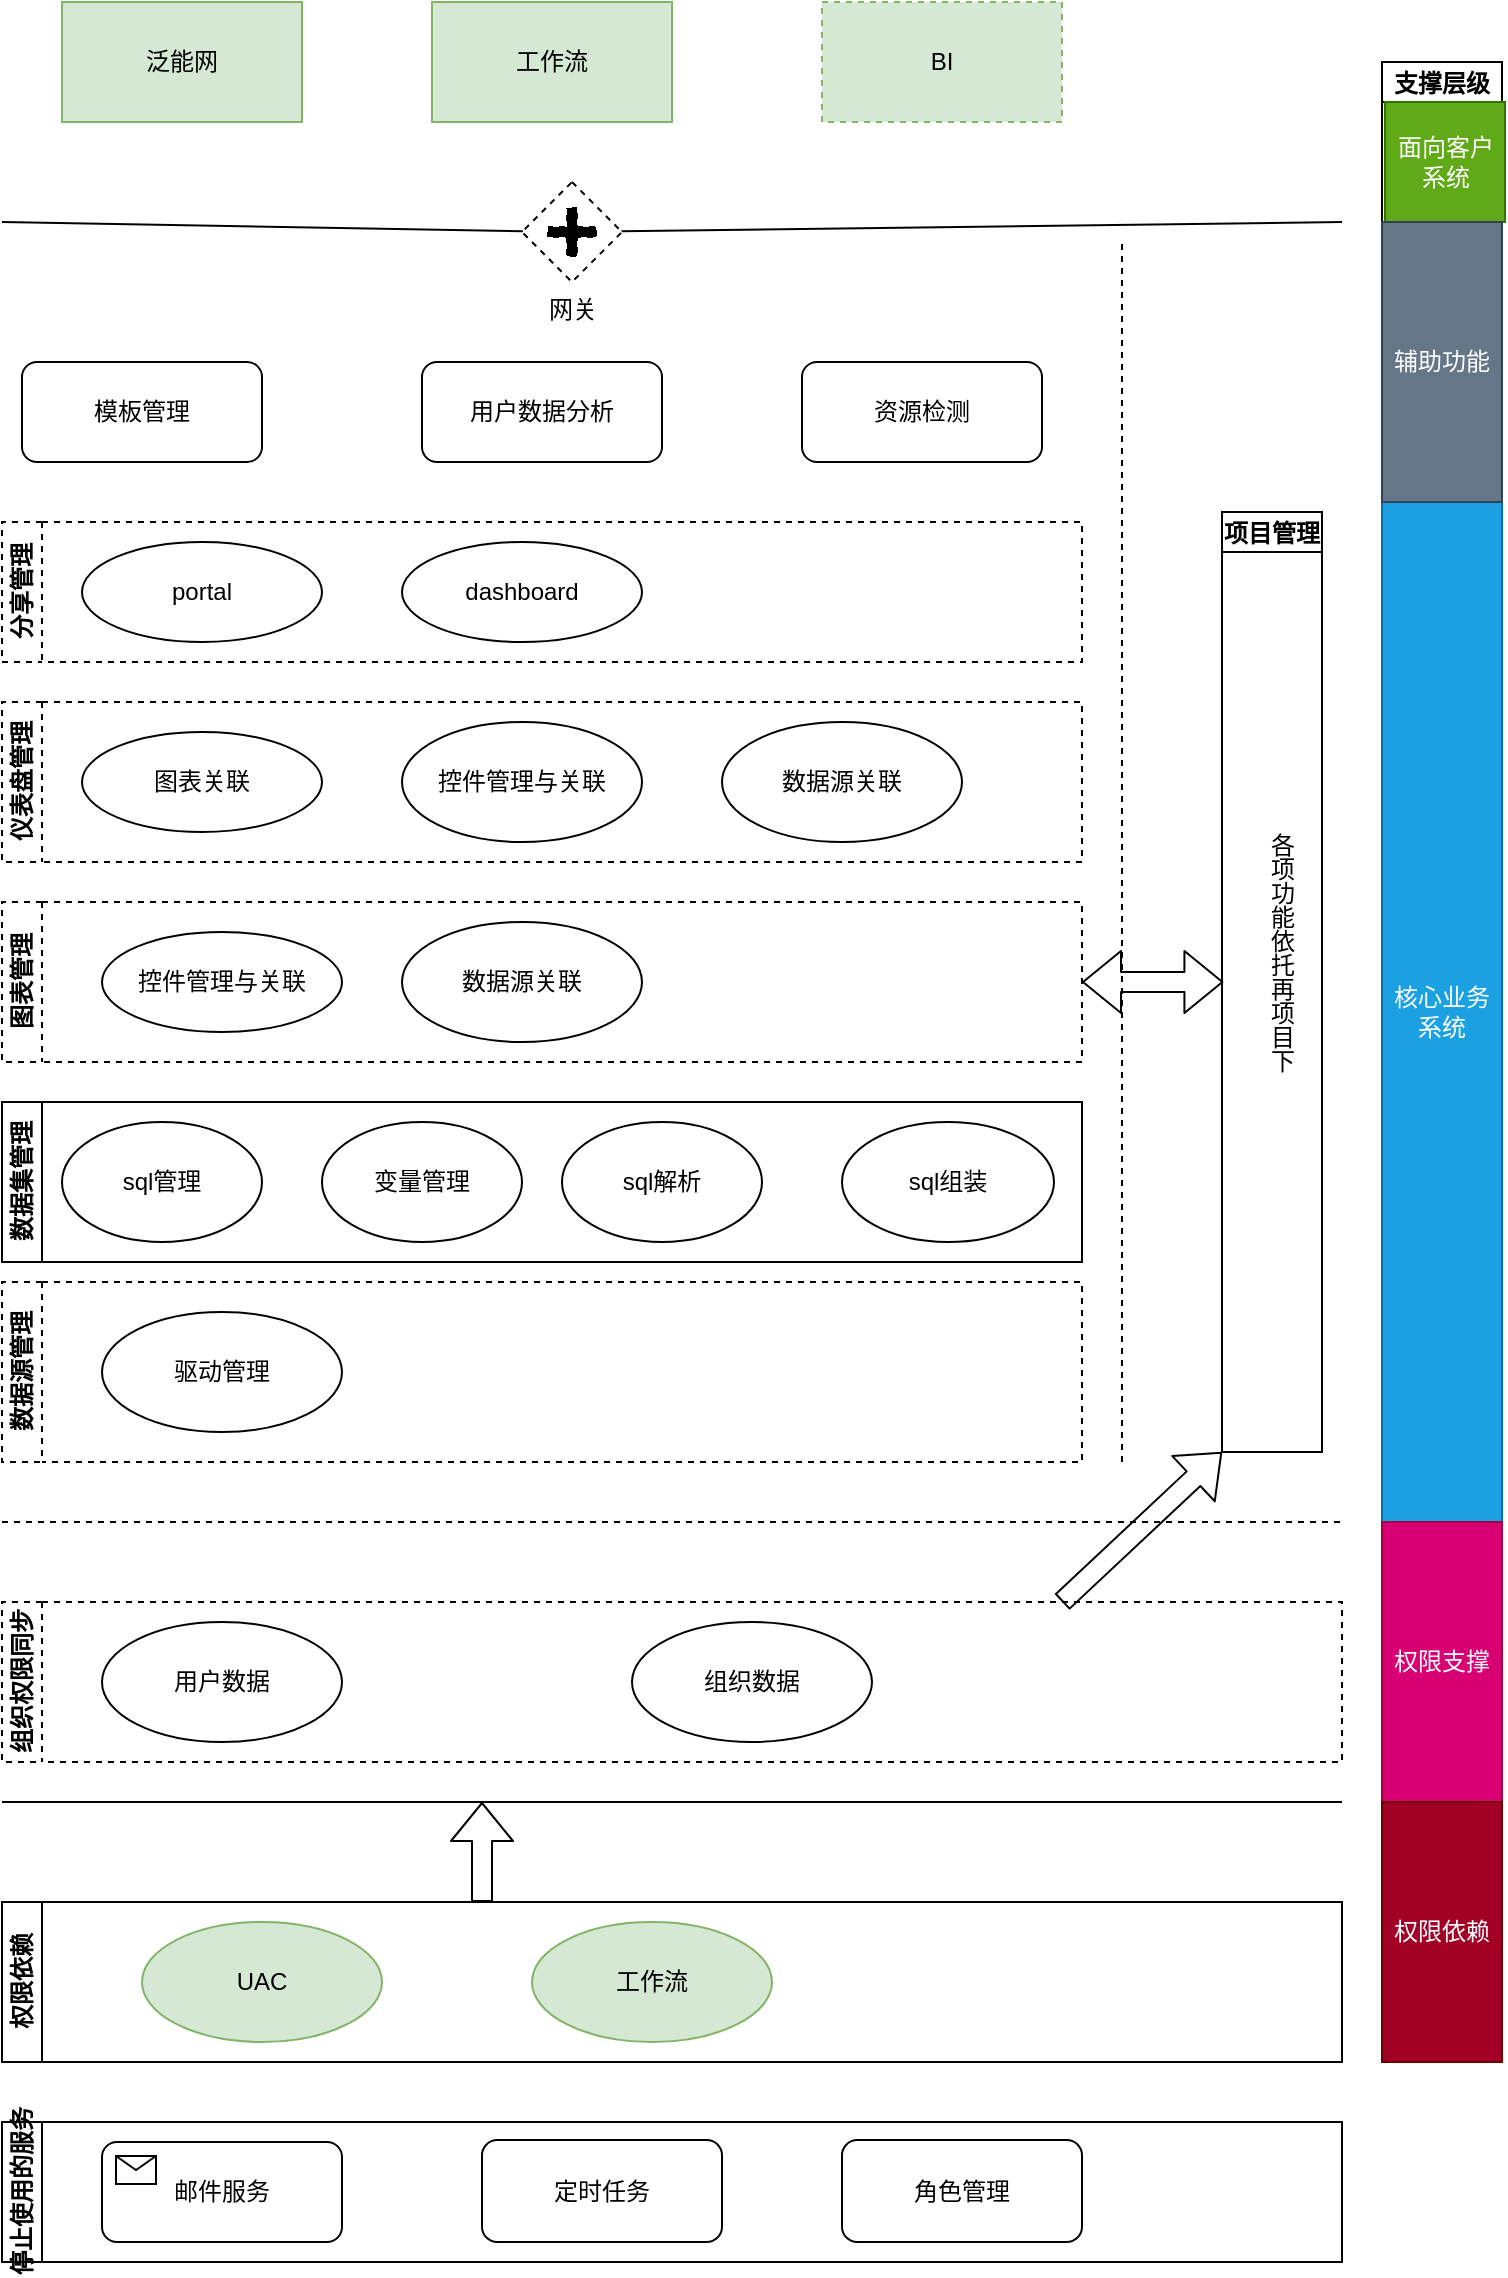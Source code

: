 <mxfile version="13.4.2" type="github">
  <diagram id="VRoh0UXYiEeOkxYNbbDx" name="第 1 页">
    <mxGraphModel dx="1038" dy="531" grid="1" gridSize="10" guides="1" tooltips="1" connect="1" arrows="1" fold="1" page="1" pageScale="1" pageWidth="827" pageHeight="1169" math="0" shadow="0">
      <root>
        <mxCell id="0" />
        <mxCell id="1" parent="0" />
        <mxCell id="_Mkl3R4aK3wOXtRPFUWE-1" value="" style="endArrow=none;html=1;" edge="1" parent="1" source="_Mkl3R4aK3wOXtRPFUWE-11">
          <mxGeometry width="50" height="50" relative="1" as="geometry">
            <mxPoint x="10" y="120" as="sourcePoint" />
            <mxPoint x="680" y="120" as="targetPoint" />
          </mxGeometry>
        </mxCell>
        <mxCell id="_Mkl3R4aK3wOXtRPFUWE-2" value="泛能网" style="rounded=0;whiteSpace=wrap;html=1;fillColor=#d5e8d4;strokeColor=#82b366;" vertex="1" parent="1">
          <mxGeometry x="40" y="10" width="120" height="60" as="geometry" />
        </mxCell>
        <mxCell id="_Mkl3R4aK3wOXtRPFUWE-3" value="工作流" style="rounded=0;whiteSpace=wrap;html=1;fillColor=#d5e8d4;strokeColor=#82b366;" vertex="1" parent="1">
          <mxGeometry x="225" y="10" width="120" height="60" as="geometry" />
        </mxCell>
        <mxCell id="_Mkl3R4aK3wOXtRPFUWE-4" value="BI" style="rounded=0;whiteSpace=wrap;html=1;dashed=1;fillColor=#d5e8d4;strokeColor=#82b366;" vertex="1" parent="1">
          <mxGeometry x="420" y="10" width="120" height="60" as="geometry" />
        </mxCell>
        <mxCell id="_Mkl3R4aK3wOXtRPFUWE-5" value="" style="endArrow=none;dashed=1;html=1;" edge="1" parent="1">
          <mxGeometry width="50" height="50" relative="1" as="geometry">
            <mxPoint x="570" y="740" as="sourcePoint" />
            <mxPoint x="570" y="130" as="targetPoint" />
          </mxGeometry>
        </mxCell>
        <mxCell id="_Mkl3R4aK3wOXtRPFUWE-15" value="分享管理" style="swimlane;html=1;horizontal=0;startSize=20;dashed=1;" vertex="1" parent="1">
          <mxGeometry x="10" y="270" width="540" height="70" as="geometry" />
        </mxCell>
        <mxCell id="_Mkl3R4aK3wOXtRPFUWE-17" value="portal" style="ellipse;whiteSpace=wrap;html=1;" vertex="1" parent="_Mkl3R4aK3wOXtRPFUWE-15">
          <mxGeometry x="40" y="10" width="120" height="50" as="geometry" />
        </mxCell>
        <mxCell id="_Mkl3R4aK3wOXtRPFUWE-18" value="dashboard" style="ellipse;whiteSpace=wrap;html=1;" vertex="1" parent="_Mkl3R4aK3wOXtRPFUWE-15">
          <mxGeometry x="200" y="10" width="120" height="50" as="geometry" />
        </mxCell>
        <mxCell id="_Mkl3R4aK3wOXtRPFUWE-19" value="仪表盘管理" style="swimlane;html=1;horizontal=0;startSize=20;dashed=1;" vertex="1" parent="1">
          <mxGeometry x="10" y="360" width="540" height="80" as="geometry" />
        </mxCell>
        <mxCell id="_Mkl3R4aK3wOXtRPFUWE-20" value="图表关联" style="ellipse;whiteSpace=wrap;html=1;" vertex="1" parent="_Mkl3R4aK3wOXtRPFUWE-19">
          <mxGeometry x="40" y="15" width="120" height="50" as="geometry" />
        </mxCell>
        <mxCell id="_Mkl3R4aK3wOXtRPFUWE-21" value="控件管理与关联" style="ellipse;whiteSpace=wrap;html=1;" vertex="1" parent="_Mkl3R4aK3wOXtRPFUWE-19">
          <mxGeometry x="200" y="10" width="120" height="60" as="geometry" />
        </mxCell>
        <mxCell id="_Mkl3R4aK3wOXtRPFUWE-22" value="数据源关联" style="ellipse;whiteSpace=wrap;html=1;" vertex="1" parent="_Mkl3R4aK3wOXtRPFUWE-19">
          <mxGeometry x="360" y="10" width="120" height="60" as="geometry" />
        </mxCell>
        <mxCell id="_Mkl3R4aK3wOXtRPFUWE-25" value="图表管理" style="swimlane;html=1;horizontal=0;startSize=20;dashed=1;" vertex="1" parent="1">
          <mxGeometry x="10" y="460" width="540" height="80" as="geometry" />
        </mxCell>
        <mxCell id="_Mkl3R4aK3wOXtRPFUWE-26" value="控件管理与关联" style="ellipse;whiteSpace=wrap;html=1;" vertex="1" parent="_Mkl3R4aK3wOXtRPFUWE-25">
          <mxGeometry x="50" y="15" width="120" height="50" as="geometry" />
        </mxCell>
        <mxCell id="_Mkl3R4aK3wOXtRPFUWE-27" value="数据源关联" style="ellipse;whiteSpace=wrap;html=1;" vertex="1" parent="_Mkl3R4aK3wOXtRPFUWE-25">
          <mxGeometry x="200" y="10" width="120" height="60" as="geometry" />
        </mxCell>
        <mxCell id="_Mkl3R4aK3wOXtRPFUWE-28" value="数据源管理" style="swimlane;html=1;horizontal=0;startSize=20;dashed=1;" vertex="1" parent="1">
          <mxGeometry x="10" y="650" width="540" height="90" as="geometry" />
        </mxCell>
        <mxCell id="_Mkl3R4aK3wOXtRPFUWE-29" value="驱动管理" style="ellipse;whiteSpace=wrap;html=1;" vertex="1" parent="_Mkl3R4aK3wOXtRPFUWE-28">
          <mxGeometry x="50" y="15" width="120" height="60" as="geometry" />
        </mxCell>
        <mxCell id="_Mkl3R4aK3wOXtRPFUWE-31" value="数据集管理" style="swimlane;html=1;horizontal=0;startSize=20;" vertex="1" parent="1">
          <mxGeometry x="10" y="560" width="540" height="80" as="geometry" />
        </mxCell>
        <mxCell id="_Mkl3R4aK3wOXtRPFUWE-32" value="sql管理" style="ellipse;whiteSpace=wrap;html=1;" vertex="1" parent="_Mkl3R4aK3wOXtRPFUWE-31">
          <mxGeometry x="30" y="10" width="100" height="60" as="geometry" />
        </mxCell>
        <mxCell id="_Mkl3R4aK3wOXtRPFUWE-33" value="变量管理" style="ellipse;whiteSpace=wrap;html=1;" vertex="1" parent="_Mkl3R4aK3wOXtRPFUWE-31">
          <mxGeometry x="160" y="10" width="100" height="60" as="geometry" />
        </mxCell>
        <mxCell id="_Mkl3R4aK3wOXtRPFUWE-34" value="sql解析" style="ellipse;whiteSpace=wrap;html=1;" vertex="1" parent="_Mkl3R4aK3wOXtRPFUWE-31">
          <mxGeometry x="280" y="10" width="100" height="60" as="geometry" />
        </mxCell>
        <mxCell id="_Mkl3R4aK3wOXtRPFUWE-35" value="sql组装" style="ellipse;whiteSpace=wrap;html=1;" vertex="1" parent="_Mkl3R4aK3wOXtRPFUWE-31">
          <mxGeometry x="420" y="10" width="106" height="60" as="geometry" />
        </mxCell>
        <mxCell id="_Mkl3R4aK3wOXtRPFUWE-37" value="项目管理" style="swimlane;startSize=20;" vertex="1" parent="1">
          <mxGeometry x="620" y="265" width="50" height="470" as="geometry" />
        </mxCell>
        <mxCell id="_Mkl3R4aK3wOXtRPFUWE-64" value="&lt;p style=&quot;line-height: 100%&quot;&gt;各&lt;br&gt;项&lt;br&gt;功&lt;br&gt;能&lt;br&gt;依&lt;br&gt;托&lt;br&gt;再&lt;br&gt;项&lt;br&gt;目&lt;br&gt;下&lt;/p&gt;" style="text;html=1;align=center;verticalAlign=middle;resizable=0;points=[];autosize=1;" vertex="1" parent="_Mkl3R4aK3wOXtRPFUWE-37">
          <mxGeometry x="15" y="145" width="30" height="150" as="geometry" />
        </mxCell>
        <mxCell id="_Mkl3R4aK3wOXtRPFUWE-42" value="组织权限同步" style="swimlane;html=1;horizontal=0;startSize=20;dashed=1;" vertex="1" parent="1">
          <mxGeometry x="10" y="810" width="670" height="80" as="geometry" />
        </mxCell>
        <mxCell id="2" value="用户数据" style="ellipse;whiteSpace=wrap;html=1;" vertex="1" parent="_Mkl3R4aK3wOXtRPFUWE-42">
          <mxGeometry x="50" y="10" width="120" height="60" as="geometry" />
        </mxCell>
        <mxCell id="_Mkl3R4aK3wOXtRPFUWE-43" value="组织数据" style="ellipse;whiteSpace=wrap;html=1;" vertex="1" parent="_Mkl3R4aK3wOXtRPFUWE-42">
          <mxGeometry x="315" y="10" width="120" height="60" as="geometry" />
        </mxCell>
        <mxCell id="_Mkl3R4aK3wOXtRPFUWE-44" value="权限依赖" style="swimlane;html=1;horizontal=0;startSize=20;" vertex="1" parent="1">
          <mxGeometry x="10" y="960" width="670" height="80" as="geometry" />
        </mxCell>
        <mxCell id="_Mkl3R4aK3wOXtRPFUWE-45" value="UAC" style="ellipse;whiteSpace=wrap;html=1;fillColor=#d5e8d4;strokeColor=#82b366;" vertex="1" parent="_Mkl3R4aK3wOXtRPFUWE-44">
          <mxGeometry x="70" y="10" width="120" height="60" as="geometry" />
        </mxCell>
        <mxCell id="_Mkl3R4aK3wOXtRPFUWE-46" value="工作流" style="ellipse;whiteSpace=wrap;html=1;fillColor=#d5e8d4;strokeColor=#82b366;" vertex="1" parent="1">
          <mxGeometry x="275" y="970" width="120" height="60" as="geometry" />
        </mxCell>
        <mxCell id="_Mkl3R4aK3wOXtRPFUWE-49" value="" style="endArrow=none;html=1;" edge="1" parent="1">
          <mxGeometry width="50" height="50" relative="1" as="geometry">
            <mxPoint x="10" y="910" as="sourcePoint" />
            <mxPoint x="680" y="910" as="targetPoint" />
          </mxGeometry>
        </mxCell>
        <mxCell id="_Mkl3R4aK3wOXtRPFUWE-50" value="" style="shape=flexArrow;endArrow=classic;html=1;" edge="1" parent="1">
          <mxGeometry width="50" height="50" relative="1" as="geometry">
            <mxPoint x="250" y="960" as="sourcePoint" />
            <mxPoint x="250" y="910" as="targetPoint" />
          </mxGeometry>
        </mxCell>
        <mxCell id="_Mkl3R4aK3wOXtRPFUWE-51" value="" style="shape=flexArrow;endArrow=classic;html=1;entryX=0;entryY=1;entryDx=0;entryDy=0;" edge="1" parent="1" target="_Mkl3R4aK3wOXtRPFUWE-37">
          <mxGeometry width="50" height="50" relative="1" as="geometry">
            <mxPoint x="540" y="810" as="sourcePoint" />
            <mxPoint x="680" y="750" as="targetPoint" />
            <Array as="points">
              <mxPoint x="540" y="810" />
            </Array>
          </mxGeometry>
        </mxCell>
        <mxCell id="_Mkl3R4aK3wOXtRPFUWE-52" value="" style="endArrow=none;dashed=1;html=1;" edge="1" parent="1">
          <mxGeometry width="50" height="50" relative="1" as="geometry">
            <mxPoint x="10" y="770" as="sourcePoint" />
            <mxPoint x="680" y="770" as="targetPoint" />
          </mxGeometry>
        </mxCell>
        <mxCell id="_Mkl3R4aK3wOXtRPFUWE-53" value="" style="shape=flexArrow;endArrow=classic;startArrow=classic;html=1;" edge="1" parent="1" source="_Mkl3R4aK3wOXtRPFUWE-25">
          <mxGeometry width="50" height="50" relative="1" as="geometry">
            <mxPoint x="550" y="550" as="sourcePoint" />
            <mxPoint x="620.711" y="500" as="targetPoint" />
          </mxGeometry>
        </mxCell>
        <mxCell id="_Mkl3R4aK3wOXtRPFUWE-55" value="支撑层级" style="swimlane;startSize=20;" vertex="1" parent="1">
          <mxGeometry x="700" y="40" width="60" height="1000" as="geometry" />
        </mxCell>
        <mxCell id="_Mkl3R4aK3wOXtRPFUWE-58" value="面向客户系统" style="whiteSpace=wrap;html=1;fillColor=#60a917;strokeColor=#2D7600;fontColor=#ffffff;" vertex="1" parent="_Mkl3R4aK3wOXtRPFUWE-55">
          <mxGeometry x="1.5" y="20" width="60" height="60" as="geometry" />
        </mxCell>
        <mxCell id="_Mkl3R4aK3wOXtRPFUWE-61" value="核心业务系统" style="whiteSpace=wrap;html=1;fillColor=#1ba1e2;strokeColor=#006EAF;fontColor=#ffffff;" vertex="1" parent="_Mkl3R4aK3wOXtRPFUWE-55">
          <mxGeometry y="220" width="60" height="510" as="geometry" />
        </mxCell>
        <mxCell id="_Mkl3R4aK3wOXtRPFUWE-62" value="权限支撑" style="whiteSpace=wrap;html=1;fillColor=#d80073;strokeColor=#A50040;fontColor=#ffffff;" vertex="1" parent="1">
          <mxGeometry x="700" y="770" width="60" height="140" as="geometry" />
        </mxCell>
        <mxCell id="_Mkl3R4aK3wOXtRPFUWE-63" value="权限依赖" style="whiteSpace=wrap;html=1;fillColor=#a20025;strokeColor=#6F0000;fontColor=#ffffff;" vertex="1" parent="1">
          <mxGeometry x="700" y="910" width="60" height="130" as="geometry" />
        </mxCell>
        <mxCell id="_Mkl3R4aK3wOXtRPFUWE-65" value="停止使用的服务" style="swimlane;html=1;horizontal=0;startSize=20;" vertex="1" parent="1">
          <mxGeometry x="10" y="1070" width="670" height="70" as="geometry" />
        </mxCell>
        <mxCell id="_Mkl3R4aK3wOXtRPFUWE-71" value="邮件服务" style="html=1;whiteSpace=wrap;rounded=1;dropTarget=0;" vertex="1" parent="_Mkl3R4aK3wOXtRPFUWE-65">
          <mxGeometry x="50" y="10" width="120" height="50" as="geometry" />
        </mxCell>
        <mxCell id="_Mkl3R4aK3wOXtRPFUWE-72" value="" style="html=1;shape=message;outlineConnect=0;" vertex="1" parent="_Mkl3R4aK3wOXtRPFUWE-71">
          <mxGeometry width="20" height="14" relative="1" as="geometry">
            <mxPoint x="7" y="7" as="offset" />
          </mxGeometry>
        </mxCell>
        <mxCell id="_Mkl3R4aK3wOXtRPFUWE-73" value="定时任务" style="shape=ext;rounded=1;html=1;whiteSpace=wrap;" vertex="1" parent="_Mkl3R4aK3wOXtRPFUWE-65">
          <mxGeometry x="240" y="9" width="120" height="51" as="geometry" />
        </mxCell>
        <mxCell id="_Mkl3R4aK3wOXtRPFUWE-74" value="角色管理" style="shape=ext;rounded=1;html=1;whiteSpace=wrap;" vertex="1" parent="_Mkl3R4aK3wOXtRPFUWE-65">
          <mxGeometry x="420" y="9" width="120" height="51" as="geometry" />
        </mxCell>
        <mxCell id="_Mkl3R4aK3wOXtRPFUWE-11" value="网关" style="shape=mxgraph.bpmn.shape;html=1;verticalLabelPosition=bottom;labelBackgroundColor=#ffffff;verticalAlign=top;align=center;perimeter=rhombusPerimeter;background=gateway;outlineConnect=0;outline=none;symbol=parallelGw;dashed=1;" vertex="1" parent="1">
          <mxGeometry x="270" y="100" width="50" height="50" as="geometry" />
        </mxCell>
        <mxCell id="_Mkl3R4aK3wOXtRPFUWE-66" value="" style="endArrow=none;html=1;" edge="1" parent="1" target="_Mkl3R4aK3wOXtRPFUWE-11">
          <mxGeometry width="50" height="50" relative="1" as="geometry">
            <mxPoint x="10" y="120" as="sourcePoint" />
            <mxPoint x="680" y="120" as="targetPoint" />
          </mxGeometry>
        </mxCell>
        <mxCell id="_Mkl3R4aK3wOXtRPFUWE-67" value="模板管理" style="shape=ext;rounded=1;html=1;whiteSpace=wrap;" vertex="1" parent="1">
          <mxGeometry x="20" y="190" width="120" height="50" as="geometry" />
        </mxCell>
        <mxCell id="_Mkl3R4aK3wOXtRPFUWE-68" value="用户数据分析" style="shape=ext;rounded=1;html=1;whiteSpace=wrap;" vertex="1" parent="1">
          <mxGeometry x="220" y="190" width="120" height="50" as="geometry" />
        </mxCell>
        <mxCell id="_Mkl3R4aK3wOXtRPFUWE-69" value="资源检测" style="shape=ext;rounded=1;html=1;whiteSpace=wrap;" vertex="1" parent="1">
          <mxGeometry x="410" y="190" width="120" height="50" as="geometry" />
        </mxCell>
        <mxCell id="_Mkl3R4aK3wOXtRPFUWE-70" value="辅助功能" style="whiteSpace=wrap;html=1;fillColor=#647687;strokeColor=#314354;fontColor=#ffffff;" vertex="1" parent="1">
          <mxGeometry x="700" y="120" width="60" height="140" as="geometry" />
        </mxCell>
      </root>
    </mxGraphModel>
  </diagram>
</mxfile>
